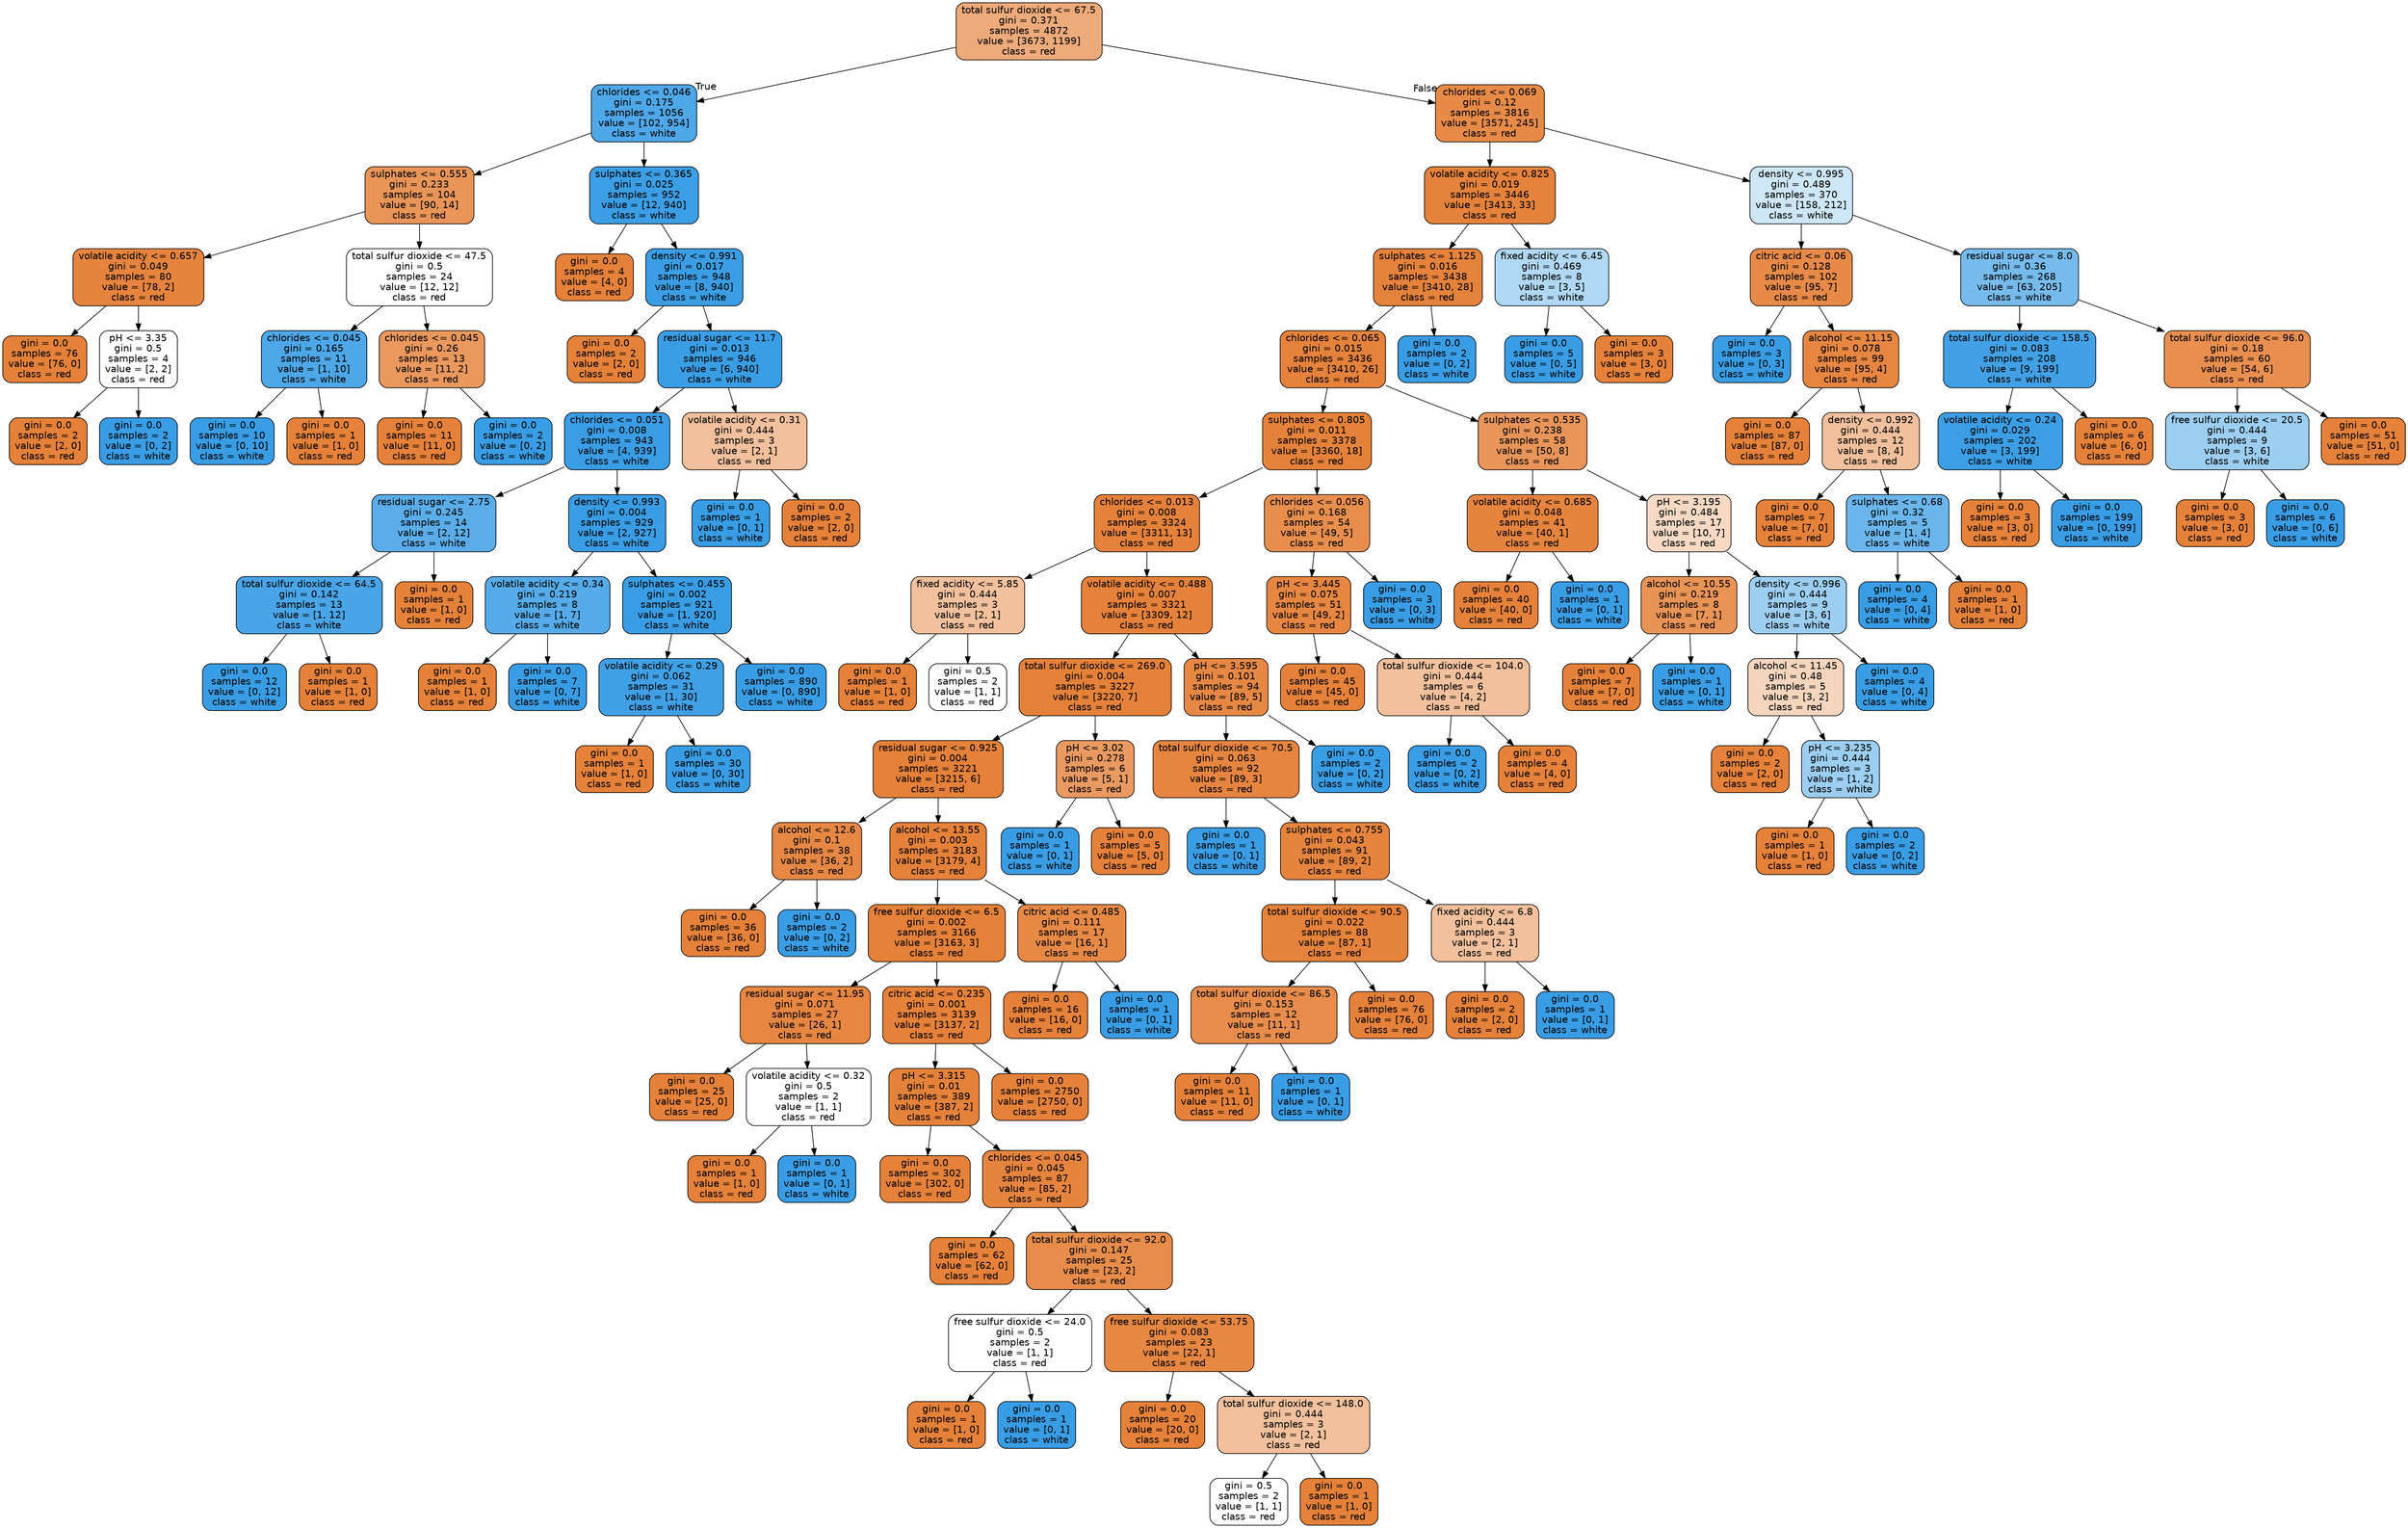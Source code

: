 digraph Tree {
node [shape=box, style="filled, rounded", color="black", fontname="helvetica"] ;
edge [fontname="helvetica"] ;
0 [label="total sulfur dioxide <= 67.5\ngini = 0.371\nsamples = 4872\nvalue = [3673, 1199]\nclass = red", fillcolor="#edaa7a"] ;
1 [label="chlorides <= 0.046\ngini = 0.175\nsamples = 1056\nvalue = [102, 954]\nclass = white", fillcolor="#4ea7e8"] ;
0 -> 1 [labeldistance=2.5, labelangle=45, headlabel="True"] ;
2 [label="sulphates <= 0.555\ngini = 0.233\nsamples = 104\nvalue = [90, 14]\nclass = red", fillcolor="#e99558"] ;
1 -> 2 ;
3 [label="volatile acidity <= 0.657\ngini = 0.049\nsamples = 80\nvalue = [78, 2]\nclass = red", fillcolor="#e6843e"] ;
2 -> 3 ;
4 [label="gini = 0.0\nsamples = 76\nvalue = [76, 0]\nclass = red", fillcolor="#e58139"] ;
3 -> 4 ;
5 [label="pH <= 3.35\ngini = 0.5\nsamples = 4\nvalue = [2, 2]\nclass = red", fillcolor="#ffffff"] ;
3 -> 5 ;
6 [label="gini = 0.0\nsamples = 2\nvalue = [2, 0]\nclass = red", fillcolor="#e58139"] ;
5 -> 6 ;
7 [label="gini = 0.0\nsamples = 2\nvalue = [0, 2]\nclass = white", fillcolor="#399de5"] ;
5 -> 7 ;
8 [label="total sulfur dioxide <= 47.5\ngini = 0.5\nsamples = 24\nvalue = [12, 12]\nclass = red", fillcolor="#ffffff"] ;
2 -> 8 ;
9 [label="chlorides <= 0.045\ngini = 0.165\nsamples = 11\nvalue = [1, 10]\nclass = white", fillcolor="#4da7e8"] ;
8 -> 9 ;
10 [label="gini = 0.0\nsamples = 10\nvalue = [0, 10]\nclass = white", fillcolor="#399de5"] ;
9 -> 10 ;
11 [label="gini = 0.0\nsamples = 1\nvalue = [1, 0]\nclass = red", fillcolor="#e58139"] ;
9 -> 11 ;
12 [label="chlorides <= 0.045\ngini = 0.26\nsamples = 13\nvalue = [11, 2]\nclass = red", fillcolor="#ea985d"] ;
8 -> 12 ;
13 [label="gini = 0.0\nsamples = 11\nvalue = [11, 0]\nclass = red", fillcolor="#e58139"] ;
12 -> 13 ;
14 [label="gini = 0.0\nsamples = 2\nvalue = [0, 2]\nclass = white", fillcolor="#399de5"] ;
12 -> 14 ;
15 [label="sulphates <= 0.365\ngini = 0.025\nsamples = 952\nvalue = [12, 940]\nclass = white", fillcolor="#3c9ee5"] ;
1 -> 15 ;
16 [label="gini = 0.0\nsamples = 4\nvalue = [4, 0]\nclass = red", fillcolor="#e58139"] ;
15 -> 16 ;
17 [label="density <= 0.991\ngini = 0.017\nsamples = 948\nvalue = [8, 940]\nclass = white", fillcolor="#3b9ee5"] ;
15 -> 17 ;
18 [label="gini = 0.0\nsamples = 2\nvalue = [2, 0]\nclass = red", fillcolor="#e58139"] ;
17 -> 18 ;
19 [label="residual sugar <= 11.7\ngini = 0.013\nsamples = 946\nvalue = [6, 940]\nclass = white", fillcolor="#3a9ee5"] ;
17 -> 19 ;
20 [label="chlorides <= 0.051\ngini = 0.008\nsamples = 943\nvalue = [4, 939]\nclass = white", fillcolor="#3a9de5"] ;
19 -> 20 ;
21 [label="residual sugar <= 2.75\ngini = 0.245\nsamples = 14\nvalue = [2, 12]\nclass = white", fillcolor="#5aade9"] ;
20 -> 21 ;
22 [label="total sulfur dioxide <= 64.5\ngini = 0.142\nsamples = 13\nvalue = [1, 12]\nclass = white", fillcolor="#49a5e7"] ;
21 -> 22 ;
23 [label="gini = 0.0\nsamples = 12\nvalue = [0, 12]\nclass = white", fillcolor="#399de5"] ;
22 -> 23 ;
24 [label="gini = 0.0\nsamples = 1\nvalue = [1, 0]\nclass = red", fillcolor="#e58139"] ;
22 -> 24 ;
25 [label="gini = 0.0\nsamples = 1\nvalue = [1, 0]\nclass = red", fillcolor="#e58139"] ;
21 -> 25 ;
26 [label="density <= 0.993\ngini = 0.004\nsamples = 929\nvalue = [2, 927]\nclass = white", fillcolor="#399de5"] ;
20 -> 26 ;
27 [label="volatile acidity <= 0.34\ngini = 0.219\nsamples = 8\nvalue = [1, 7]\nclass = white", fillcolor="#55abe9"] ;
26 -> 27 ;
28 [label="gini = 0.0\nsamples = 1\nvalue = [1, 0]\nclass = red", fillcolor="#e58139"] ;
27 -> 28 ;
29 [label="gini = 0.0\nsamples = 7\nvalue = [0, 7]\nclass = white", fillcolor="#399de5"] ;
27 -> 29 ;
30 [label="sulphates <= 0.455\ngini = 0.002\nsamples = 921\nvalue = [1, 920]\nclass = white", fillcolor="#399de5"] ;
26 -> 30 ;
31 [label="volatile acidity <= 0.29\ngini = 0.062\nsamples = 31\nvalue = [1, 30]\nclass = white", fillcolor="#40a0e6"] ;
30 -> 31 ;
32 [label="gini = 0.0\nsamples = 1\nvalue = [1, 0]\nclass = red", fillcolor="#e58139"] ;
31 -> 32 ;
33 [label="gini = 0.0\nsamples = 30\nvalue = [0, 30]\nclass = white", fillcolor="#399de5"] ;
31 -> 33 ;
34 [label="gini = 0.0\nsamples = 890\nvalue = [0, 890]\nclass = white", fillcolor="#399de5"] ;
30 -> 34 ;
35 [label="volatile acidity <= 0.31\ngini = 0.444\nsamples = 3\nvalue = [2, 1]\nclass = red", fillcolor="#f2c09c"] ;
19 -> 35 ;
36 [label="gini = 0.0\nsamples = 1\nvalue = [0, 1]\nclass = white", fillcolor="#399de5"] ;
35 -> 36 ;
37 [label="gini = 0.0\nsamples = 2\nvalue = [2, 0]\nclass = red", fillcolor="#e58139"] ;
35 -> 37 ;
38 [label="chlorides <= 0.069\ngini = 0.12\nsamples = 3816\nvalue = [3571, 245]\nclass = red", fillcolor="#e78a47"] ;
0 -> 38 [labeldistance=2.5, labelangle=-45, headlabel="False"] ;
39 [label="volatile acidity <= 0.825\ngini = 0.019\nsamples = 3446\nvalue = [3413, 33]\nclass = red", fillcolor="#e5823b"] ;
38 -> 39 ;
40 [label="sulphates <= 1.125\ngini = 0.016\nsamples = 3438\nvalue = [3410, 28]\nclass = red", fillcolor="#e5823b"] ;
39 -> 40 ;
41 [label="chlorides <= 0.065\ngini = 0.015\nsamples = 3436\nvalue = [3410, 26]\nclass = red", fillcolor="#e5823b"] ;
40 -> 41 ;
42 [label="sulphates <= 0.805\ngini = 0.011\nsamples = 3378\nvalue = [3360, 18]\nclass = red", fillcolor="#e5823a"] ;
41 -> 42 ;
43 [label="chlorides <= 0.013\ngini = 0.008\nsamples = 3324\nvalue = [3311, 13]\nclass = red", fillcolor="#e5813a"] ;
42 -> 43 ;
44 [label="fixed acidity <= 5.85\ngini = 0.444\nsamples = 3\nvalue = [2, 1]\nclass = red", fillcolor="#f2c09c"] ;
43 -> 44 ;
45 [label="gini = 0.0\nsamples = 1\nvalue = [1, 0]\nclass = red", fillcolor="#e58139"] ;
44 -> 45 ;
46 [label="gini = 0.5\nsamples = 2\nvalue = [1, 1]\nclass = red", fillcolor="#ffffff"] ;
44 -> 46 ;
47 [label="volatile acidity <= 0.488\ngini = 0.007\nsamples = 3321\nvalue = [3309, 12]\nclass = red", fillcolor="#e5813a"] ;
43 -> 47 ;
48 [label="total sulfur dioxide <= 269.0\ngini = 0.004\nsamples = 3227\nvalue = [3220, 7]\nclass = red", fillcolor="#e58139"] ;
47 -> 48 ;
49 [label="residual sugar <= 0.925\ngini = 0.004\nsamples = 3221\nvalue = [3215, 6]\nclass = red", fillcolor="#e58139"] ;
48 -> 49 ;
50 [label="alcohol <= 12.6\ngini = 0.1\nsamples = 38\nvalue = [36, 2]\nclass = red", fillcolor="#e68844"] ;
49 -> 50 ;
51 [label="gini = 0.0\nsamples = 36\nvalue = [36, 0]\nclass = red", fillcolor="#e58139"] ;
50 -> 51 ;
52 [label="gini = 0.0\nsamples = 2\nvalue = [0, 2]\nclass = white", fillcolor="#399de5"] ;
50 -> 52 ;
53 [label="alcohol <= 13.55\ngini = 0.003\nsamples = 3183\nvalue = [3179, 4]\nclass = red", fillcolor="#e58139"] ;
49 -> 53 ;
54 [label="free sulfur dioxide <= 6.5\ngini = 0.002\nsamples = 3166\nvalue = [3163, 3]\nclass = red", fillcolor="#e58139"] ;
53 -> 54 ;
55 [label="residual sugar <= 11.95\ngini = 0.071\nsamples = 27\nvalue = [26, 1]\nclass = red", fillcolor="#e68641"] ;
54 -> 55 ;
56 [label="gini = 0.0\nsamples = 25\nvalue = [25, 0]\nclass = red", fillcolor="#e58139"] ;
55 -> 56 ;
57 [label="volatile acidity <= 0.32\ngini = 0.5\nsamples = 2\nvalue = [1, 1]\nclass = red", fillcolor="#ffffff"] ;
55 -> 57 ;
58 [label="gini = 0.0\nsamples = 1\nvalue = [1, 0]\nclass = red", fillcolor="#e58139"] ;
57 -> 58 ;
59 [label="gini = 0.0\nsamples = 1\nvalue = [0, 1]\nclass = white", fillcolor="#399de5"] ;
57 -> 59 ;
60 [label="citric acid <= 0.235\ngini = 0.001\nsamples = 3139\nvalue = [3137, 2]\nclass = red", fillcolor="#e58139"] ;
54 -> 60 ;
61 [label="pH <= 3.315\ngini = 0.01\nsamples = 389\nvalue = [387, 2]\nclass = red", fillcolor="#e5823a"] ;
60 -> 61 ;
62 [label="gini = 0.0\nsamples = 302\nvalue = [302, 0]\nclass = red", fillcolor="#e58139"] ;
61 -> 62 ;
63 [label="chlorides <= 0.045\ngini = 0.045\nsamples = 87\nvalue = [85, 2]\nclass = red", fillcolor="#e6843e"] ;
61 -> 63 ;
64 [label="gini = 0.0\nsamples = 62\nvalue = [62, 0]\nclass = red", fillcolor="#e58139"] ;
63 -> 64 ;
65 [label="total sulfur dioxide <= 92.0\ngini = 0.147\nsamples = 25\nvalue = [23, 2]\nclass = red", fillcolor="#e78c4a"] ;
63 -> 65 ;
66 [label="free sulfur dioxide <= 24.0\ngini = 0.5\nsamples = 2\nvalue = [1, 1]\nclass = red", fillcolor="#ffffff"] ;
65 -> 66 ;
67 [label="gini = 0.0\nsamples = 1\nvalue = [1, 0]\nclass = red", fillcolor="#e58139"] ;
66 -> 67 ;
68 [label="gini = 0.0\nsamples = 1\nvalue = [0, 1]\nclass = white", fillcolor="#399de5"] ;
66 -> 68 ;
69 [label="free sulfur dioxide <= 53.75\ngini = 0.083\nsamples = 23\nvalue = [22, 1]\nclass = red", fillcolor="#e68742"] ;
65 -> 69 ;
70 [label="gini = 0.0\nsamples = 20\nvalue = [20, 0]\nclass = red", fillcolor="#e58139"] ;
69 -> 70 ;
71 [label="total sulfur dioxide <= 148.0\ngini = 0.444\nsamples = 3\nvalue = [2, 1]\nclass = red", fillcolor="#f2c09c"] ;
69 -> 71 ;
72 [label="gini = 0.5\nsamples = 2\nvalue = [1, 1]\nclass = red", fillcolor="#ffffff"] ;
71 -> 72 ;
73 [label="gini = 0.0\nsamples = 1\nvalue = [1, 0]\nclass = red", fillcolor="#e58139"] ;
71 -> 73 ;
74 [label="gini = 0.0\nsamples = 2750\nvalue = [2750, 0]\nclass = red", fillcolor="#e58139"] ;
60 -> 74 ;
75 [label="citric acid <= 0.485\ngini = 0.111\nsamples = 17\nvalue = [16, 1]\nclass = red", fillcolor="#e78945"] ;
53 -> 75 ;
76 [label="gini = 0.0\nsamples = 16\nvalue = [16, 0]\nclass = red", fillcolor="#e58139"] ;
75 -> 76 ;
77 [label="gini = 0.0\nsamples = 1\nvalue = [0, 1]\nclass = white", fillcolor="#399de5"] ;
75 -> 77 ;
78 [label="pH <= 3.02\ngini = 0.278\nsamples = 6\nvalue = [5, 1]\nclass = red", fillcolor="#ea9a61"] ;
48 -> 78 ;
79 [label="gini = 0.0\nsamples = 1\nvalue = [0, 1]\nclass = white", fillcolor="#399de5"] ;
78 -> 79 ;
80 [label="gini = 0.0\nsamples = 5\nvalue = [5, 0]\nclass = red", fillcolor="#e58139"] ;
78 -> 80 ;
81 [label="pH <= 3.595\ngini = 0.101\nsamples = 94\nvalue = [89, 5]\nclass = red", fillcolor="#e68844"] ;
47 -> 81 ;
82 [label="total sulfur dioxide <= 70.5\ngini = 0.063\nsamples = 92\nvalue = [89, 3]\nclass = red", fillcolor="#e68540"] ;
81 -> 82 ;
83 [label="gini = 0.0\nsamples = 1\nvalue = [0, 1]\nclass = white", fillcolor="#399de5"] ;
82 -> 83 ;
84 [label="sulphates <= 0.755\ngini = 0.043\nsamples = 91\nvalue = [89, 2]\nclass = red", fillcolor="#e6843d"] ;
82 -> 84 ;
85 [label="total sulfur dioxide <= 90.5\ngini = 0.022\nsamples = 88\nvalue = [87, 1]\nclass = red", fillcolor="#e5823b"] ;
84 -> 85 ;
86 [label="total sulfur dioxide <= 86.5\ngini = 0.153\nsamples = 12\nvalue = [11, 1]\nclass = red", fillcolor="#e78c4b"] ;
85 -> 86 ;
87 [label="gini = 0.0\nsamples = 11\nvalue = [11, 0]\nclass = red", fillcolor="#e58139"] ;
86 -> 87 ;
88 [label="gini = 0.0\nsamples = 1\nvalue = [0, 1]\nclass = white", fillcolor="#399de5"] ;
86 -> 88 ;
89 [label="gini = 0.0\nsamples = 76\nvalue = [76, 0]\nclass = red", fillcolor="#e58139"] ;
85 -> 89 ;
90 [label="fixed acidity <= 6.8\ngini = 0.444\nsamples = 3\nvalue = [2, 1]\nclass = red", fillcolor="#f2c09c"] ;
84 -> 90 ;
91 [label="gini = 0.0\nsamples = 2\nvalue = [2, 0]\nclass = red", fillcolor="#e58139"] ;
90 -> 91 ;
92 [label="gini = 0.0\nsamples = 1\nvalue = [0, 1]\nclass = white", fillcolor="#399de5"] ;
90 -> 92 ;
93 [label="gini = 0.0\nsamples = 2\nvalue = [0, 2]\nclass = white", fillcolor="#399de5"] ;
81 -> 93 ;
94 [label="chlorides <= 0.056\ngini = 0.168\nsamples = 54\nvalue = [49, 5]\nclass = red", fillcolor="#e88e4d"] ;
42 -> 94 ;
95 [label="pH <= 3.445\ngini = 0.075\nsamples = 51\nvalue = [49, 2]\nclass = red", fillcolor="#e68641"] ;
94 -> 95 ;
96 [label="gini = 0.0\nsamples = 45\nvalue = [45, 0]\nclass = red", fillcolor="#e58139"] ;
95 -> 96 ;
97 [label="total sulfur dioxide <= 104.0\ngini = 0.444\nsamples = 6\nvalue = [4, 2]\nclass = red", fillcolor="#f2c09c"] ;
95 -> 97 ;
98 [label="gini = 0.0\nsamples = 2\nvalue = [0, 2]\nclass = white", fillcolor="#399de5"] ;
97 -> 98 ;
99 [label="gini = 0.0\nsamples = 4\nvalue = [4, 0]\nclass = red", fillcolor="#e58139"] ;
97 -> 99 ;
100 [label="gini = 0.0\nsamples = 3\nvalue = [0, 3]\nclass = white", fillcolor="#399de5"] ;
94 -> 100 ;
101 [label="sulphates <= 0.535\ngini = 0.238\nsamples = 58\nvalue = [50, 8]\nclass = red", fillcolor="#e99559"] ;
41 -> 101 ;
102 [label="volatile acidity <= 0.685\ngini = 0.048\nsamples = 41\nvalue = [40, 1]\nclass = red", fillcolor="#e6843e"] ;
101 -> 102 ;
103 [label="gini = 0.0\nsamples = 40\nvalue = [40, 0]\nclass = red", fillcolor="#e58139"] ;
102 -> 103 ;
104 [label="gini = 0.0\nsamples = 1\nvalue = [0, 1]\nclass = white", fillcolor="#399de5"] ;
102 -> 104 ;
105 [label="pH <= 3.195\ngini = 0.484\nsamples = 17\nvalue = [10, 7]\nclass = red", fillcolor="#f7d9c4"] ;
101 -> 105 ;
106 [label="alcohol <= 10.55\ngini = 0.219\nsamples = 8\nvalue = [7, 1]\nclass = red", fillcolor="#e99355"] ;
105 -> 106 ;
107 [label="gini = 0.0\nsamples = 7\nvalue = [7, 0]\nclass = red", fillcolor="#e58139"] ;
106 -> 107 ;
108 [label="gini = 0.0\nsamples = 1\nvalue = [0, 1]\nclass = white", fillcolor="#399de5"] ;
106 -> 108 ;
109 [label="density <= 0.996\ngini = 0.444\nsamples = 9\nvalue = [3, 6]\nclass = white", fillcolor="#9ccef2"] ;
105 -> 109 ;
110 [label="alcohol <= 11.45\ngini = 0.48\nsamples = 5\nvalue = [3, 2]\nclass = red", fillcolor="#f6d5bd"] ;
109 -> 110 ;
111 [label="gini = 0.0\nsamples = 2\nvalue = [2, 0]\nclass = red", fillcolor="#e58139"] ;
110 -> 111 ;
112 [label="pH <= 3.235\ngini = 0.444\nsamples = 3\nvalue = [1, 2]\nclass = white", fillcolor="#9ccef2"] ;
110 -> 112 ;
113 [label="gini = 0.0\nsamples = 1\nvalue = [1, 0]\nclass = red", fillcolor="#e58139"] ;
112 -> 113 ;
114 [label="gini = 0.0\nsamples = 2\nvalue = [0, 2]\nclass = white", fillcolor="#399de5"] ;
112 -> 114 ;
115 [label="gini = 0.0\nsamples = 4\nvalue = [0, 4]\nclass = white", fillcolor="#399de5"] ;
109 -> 115 ;
116 [label="gini = 0.0\nsamples = 2\nvalue = [0, 2]\nclass = white", fillcolor="#399de5"] ;
40 -> 116 ;
117 [label="fixed acidity <= 6.45\ngini = 0.469\nsamples = 8\nvalue = [3, 5]\nclass = white", fillcolor="#b0d8f5"] ;
39 -> 117 ;
118 [label="gini = 0.0\nsamples = 5\nvalue = [0, 5]\nclass = white", fillcolor="#399de5"] ;
117 -> 118 ;
119 [label="gini = 0.0\nsamples = 3\nvalue = [3, 0]\nclass = red", fillcolor="#e58139"] ;
117 -> 119 ;
120 [label="density <= 0.995\ngini = 0.489\nsamples = 370\nvalue = [158, 212]\nclass = white", fillcolor="#cde6f8"] ;
38 -> 120 ;
121 [label="citric acid <= 0.06\ngini = 0.128\nsamples = 102\nvalue = [95, 7]\nclass = red", fillcolor="#e78a48"] ;
120 -> 121 ;
122 [label="gini = 0.0\nsamples = 3\nvalue = [0, 3]\nclass = white", fillcolor="#399de5"] ;
121 -> 122 ;
123 [label="alcohol <= 11.15\ngini = 0.078\nsamples = 99\nvalue = [95, 4]\nclass = red", fillcolor="#e68641"] ;
121 -> 123 ;
124 [label="gini = 0.0\nsamples = 87\nvalue = [87, 0]\nclass = red", fillcolor="#e58139"] ;
123 -> 124 ;
125 [label="density <= 0.992\ngini = 0.444\nsamples = 12\nvalue = [8, 4]\nclass = red", fillcolor="#f2c09c"] ;
123 -> 125 ;
126 [label="gini = 0.0\nsamples = 7\nvalue = [7, 0]\nclass = red", fillcolor="#e58139"] ;
125 -> 126 ;
127 [label="sulphates <= 0.68\ngini = 0.32\nsamples = 5\nvalue = [1, 4]\nclass = white", fillcolor="#6ab6ec"] ;
125 -> 127 ;
128 [label="gini = 0.0\nsamples = 4\nvalue = [0, 4]\nclass = white", fillcolor="#399de5"] ;
127 -> 128 ;
129 [label="gini = 0.0\nsamples = 1\nvalue = [1, 0]\nclass = red", fillcolor="#e58139"] ;
127 -> 129 ;
130 [label="residual sugar <= 8.0\ngini = 0.36\nsamples = 268\nvalue = [63, 205]\nclass = white", fillcolor="#76bbed"] ;
120 -> 130 ;
131 [label="total sulfur dioxide <= 158.5\ngini = 0.083\nsamples = 208\nvalue = [9, 199]\nclass = white", fillcolor="#42a1e6"] ;
130 -> 131 ;
132 [label="volatile acidity <= 0.24\ngini = 0.029\nsamples = 202\nvalue = [3, 199]\nclass = white", fillcolor="#3c9ee5"] ;
131 -> 132 ;
133 [label="gini = 0.0\nsamples = 3\nvalue = [3, 0]\nclass = red", fillcolor="#e58139"] ;
132 -> 133 ;
134 [label="gini = 0.0\nsamples = 199\nvalue = [0, 199]\nclass = white", fillcolor="#399de5"] ;
132 -> 134 ;
135 [label="gini = 0.0\nsamples = 6\nvalue = [6, 0]\nclass = red", fillcolor="#e58139"] ;
131 -> 135 ;
136 [label="total sulfur dioxide <= 96.0\ngini = 0.18\nsamples = 60\nvalue = [54, 6]\nclass = red", fillcolor="#e88f4f"] ;
130 -> 136 ;
137 [label="free sulfur dioxide <= 20.5\ngini = 0.444\nsamples = 9\nvalue = [3, 6]\nclass = white", fillcolor="#9ccef2"] ;
136 -> 137 ;
138 [label="gini = 0.0\nsamples = 3\nvalue = [3, 0]\nclass = red", fillcolor="#e58139"] ;
137 -> 138 ;
139 [label="gini = 0.0\nsamples = 6\nvalue = [0, 6]\nclass = white", fillcolor="#399de5"] ;
137 -> 139 ;
140 [label="gini = 0.0\nsamples = 51\nvalue = [51, 0]\nclass = red", fillcolor="#e58139"] ;
136 -> 140 ;
}